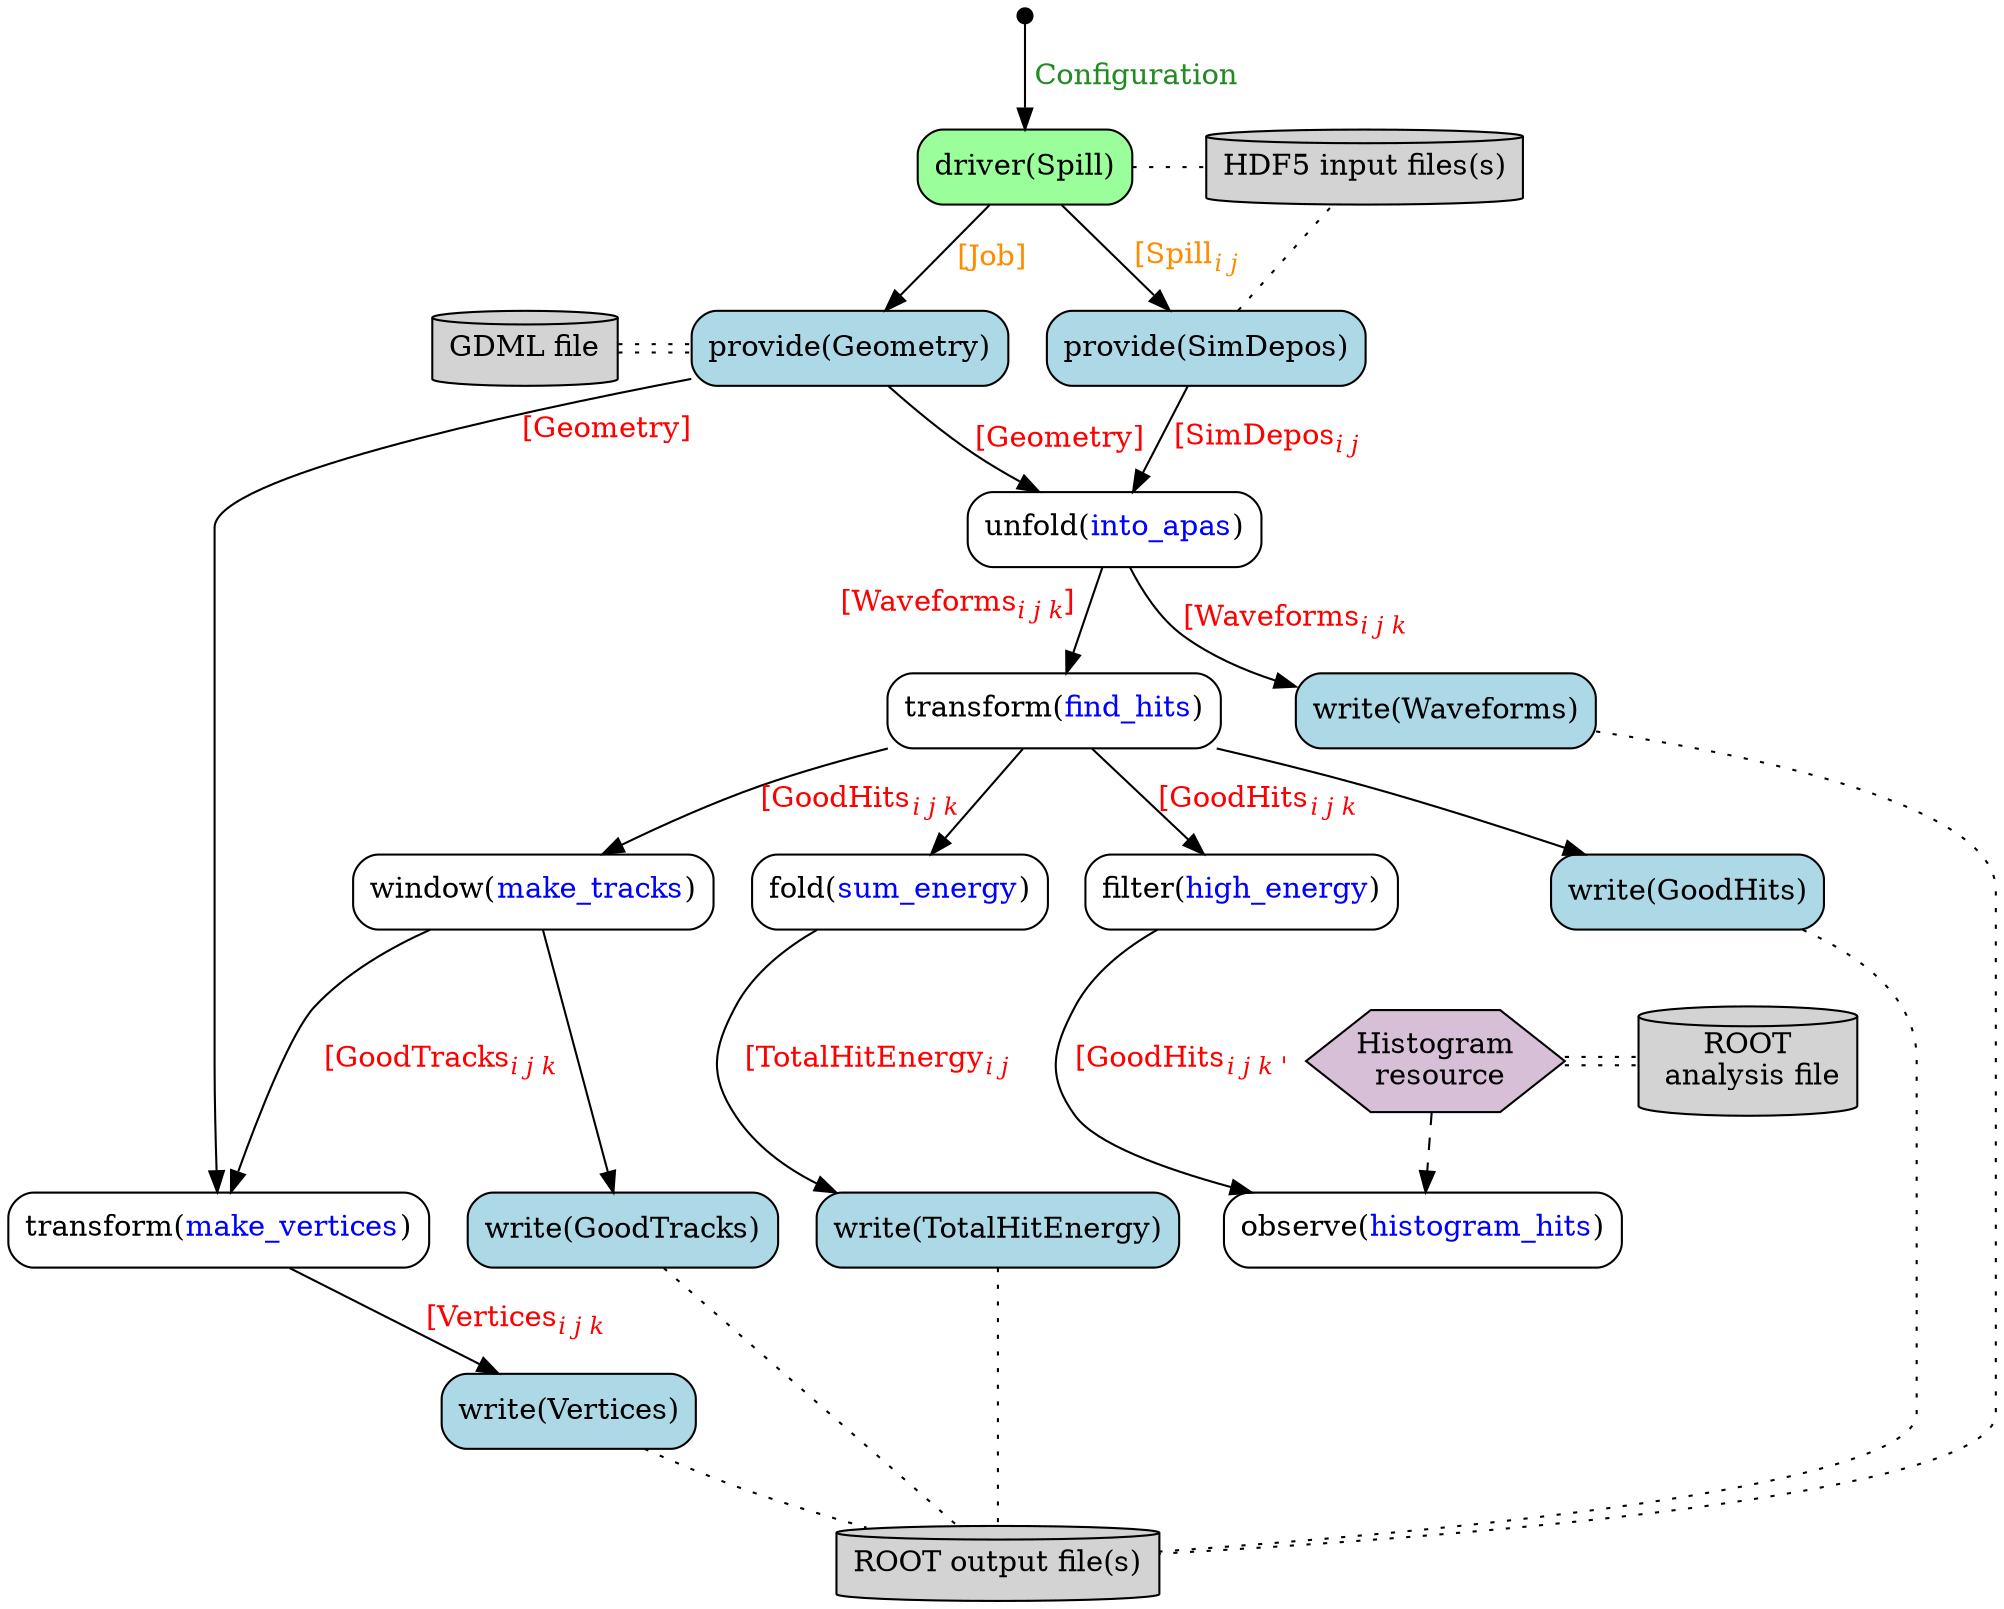 digraph {
  node [shape="box", style="rounded"]
  edge [fontcolor="red"];

  start [shape="point", width=0.1];
  unfold_into_apas [label=<unfold(<font color="blue">into_apas</font>)>];
  transform_find_hits [label=<transform(<font color="blue">find_hits</font>)>];
  filter_high_energy [label=<filter(<font color="blue">high_energy</font>)>];
  window_make_tracks [label=<window(<font color="blue">make_tracks</font>)>];
  out [label="ROOT output file(s)", shape="cylinder", style="filled", fillcolor="lightgray"];

  observe_histogram_hits [label=<observe(<font color="blue">histogram_hits</font>)>];
  transform_make_vertices [label=<transform(<font color="blue">make_vertices</font>)>];
  fold_total_energy [label=<fold(<font color="blue">sum_energy</font>)>];

  // Histogram resource
  resource [label=<Histogram<br/> resource>,
            shape=hexagon,
            style=filled,
            fillcolor=thistle,
            margin=0];
  root [label=<ROOT<br/> analysis file>, style=filled, shape=cylinder];

  gdml [label="GDML file", shape="cylinder", style="filled", fillcolor="lightgray"]
  driver [label="driver(Spill)", style="rounded,filled",fillcolor="palegreen1"];
  input [label="HDF5 input files(s)", shape="cylinder", style="filled", fillcolor="lightgray"];

  // Providers
  geometry_provider [label="provide(Geometry)", style="filled,rounded", fillcolor="lightblue"];
  sim_depos_provider [label="provide(SimDepos)", style="filled,rounded" fillcolor="lightblue"];

  // Writers
  waveforms_writer [label="write(Waveforms)", style="filled,rounded", fillcolor="lightblue"];
  total_energy_writer [label="write(TotalHitEnergy)", style="filled,rounded", fillcolor="lightblue"];
  tracks_writer [label="write(GoodTracks)", style="filled,rounded", fillcolor="lightblue"];
  vertices_writer [label="write(Vertices)", style="filled,rounded", fillcolor="lightblue"];
  hits_writer [label="write(GoodHits)", style="filled,rounded" fillcolor="lightblue"];

  start -> driver [label=" Configuration", fontcolor="forestgreen"];
  driver -> input [style="dotted", arrowhead=none];
  driver -> geometry_provider [label=" [Job]", fontcolor="darkorange"];
  driver -> sim_depos_provider [label=< [Spill<sub><i>i j</i></sub>]>, fontcolor="darkorange"];

  gdml -> geometry_provider [arrowhead=none, style="dotted", color="black:invis:black"];
  resource -> root [arrowhead=none, style="dotted", color="black:invis:black"];

  sim_depos_provider -> input [style="dotted", arrowhead=none];
  sim_depos_provider -> unfold_into_apas [label=< [SimDepos<sub><i>i j</i></sub>]>];

  geometry_provider -> unfold_into_apas [label=<[Geometry]>];
  geometry_provider -> transform_make_vertices [taillabel=<[Geometry]>, labeldistance=4.7, labelangle=20];

  unfold_into_apas -> transform_find_hits [xlabel=<[Waveforms<sub><i>i j k</i></sub>] >];
  unfold_into_apas -> waveforms_writer [label=<[Waveforms<sub><i>i j k</i></sub>]>];

  transform_find_hits -> filter_high_energy [label=<[GoodHits<sub><i>i j k</i></sub>]>];
  transform_find_hits -> hits_writer;
  transform_find_hits -> window_make_tracks [label=<[GoodHits<sub><i>i j k</i></sub>]>];
  transform_find_hits -> fold_total_energy;

  window_make_tracks -> transform_make_vertices [label=< [GoodTracks<sub><i>i j k</i></sub>]>];
  window_make_tracks -> tracks_writer;

  transform_make_vertices -> vertices_writer [label=< [Vertices<sub><i>i j k</i></sub>]>];

  fold_total_energy -> total_energy_writer [label=< [TotalHitEnergy<sub><i>i j</i></sub>]>];

  filter_high_energy -> observe_histogram_hits [label=<[GoodHits<sub><i>i j k</i> '</sub>]>];

  resource -> observe_histogram_hits [style="dashed"];

  { total_energy_writer, waveforms_writer, hits_writer, tracks_writer, vertices_writer } -> out [style="dotted", arrowhead=none]

  // Making the graph layout better
  { rank=same; driver; input; }
  { rank=same; resource; root; }
  { rank=same; gdml; geometry_provider; sim_depos_provider; }
  { rank=same; window_make_tracks; hits_writer; fold_total_energy; filter_high_energy; }
  { rank=same; transform_make_vertices; observe_histogram_hits; tracks_writer; total_energy_writer; }

  // The following edges do not denote any formal relationships; they are intended for influencing the layout.
  edge [style="invis"]
  input -> waveforms_writer;
  filter_high_energy -> resource;
  transform_find_hits -> waveforms_writer [constraint="false"];
}
